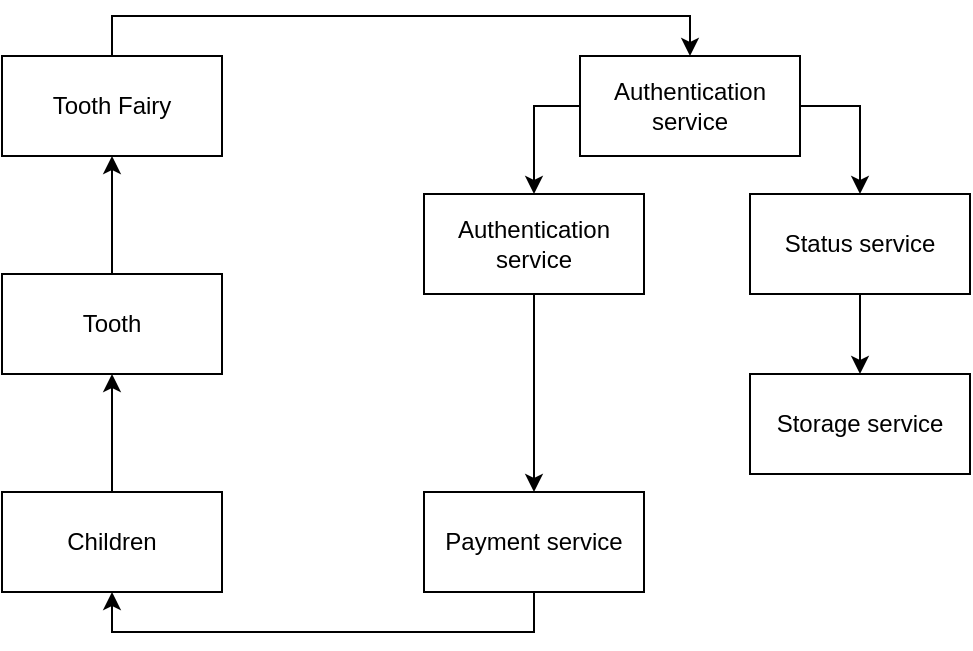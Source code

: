 <mxfile version="24.5.2" type="github">
  <diagram name="Page-1" id="7c7j97ExM4J1tIepNCJn">
    <mxGraphModel dx="1211" dy="433" grid="0" gridSize="10" guides="1" tooltips="1" connect="1" arrows="1" fold="1" page="0" pageScale="1" pageWidth="850" pageHeight="1100" math="0" shadow="0">
      <root>
        <mxCell id="0" />
        <mxCell id="1" parent="0" />
        <mxCell id="oGrtgn9L7tVtQ5_F4s7t-10" style="edgeStyle=orthogonalEdgeStyle;rounded=0;orthogonalLoop=1;jettySize=auto;html=1;exitX=0.5;exitY=0;exitDx=0;exitDy=0;entryX=0.5;entryY=0;entryDx=0;entryDy=0;" edge="1" parent="1" source="oGrtgn9L7tVtQ5_F4s7t-2" target="oGrtgn9L7tVtQ5_F4s7t-5">
          <mxGeometry relative="1" as="geometry" />
        </mxCell>
        <mxCell id="oGrtgn9L7tVtQ5_F4s7t-2" value="Tooth Fairy" style="html=1;whiteSpace=wrap;" vertex="1" parent="1">
          <mxGeometry x="-48" y="190" width="110" height="50" as="geometry" />
        </mxCell>
        <mxCell id="oGrtgn9L7tVtQ5_F4s7t-16" style="edgeStyle=orthogonalEdgeStyle;rounded=0;orthogonalLoop=1;jettySize=auto;html=1;exitX=0.5;exitY=0;exitDx=0;exitDy=0;entryX=0.5;entryY=1;entryDx=0;entryDy=0;" edge="1" parent="1" source="oGrtgn9L7tVtQ5_F4s7t-3" target="oGrtgn9L7tVtQ5_F4s7t-4">
          <mxGeometry relative="1" as="geometry" />
        </mxCell>
        <mxCell id="oGrtgn9L7tVtQ5_F4s7t-3" value="Children" style="html=1;whiteSpace=wrap;" vertex="1" parent="1">
          <mxGeometry x="-48" y="408" width="110" height="50" as="geometry" />
        </mxCell>
        <mxCell id="oGrtgn9L7tVtQ5_F4s7t-17" style="edgeStyle=orthogonalEdgeStyle;rounded=0;orthogonalLoop=1;jettySize=auto;html=1;exitX=0.5;exitY=0;exitDx=0;exitDy=0;entryX=0.5;entryY=1;entryDx=0;entryDy=0;" edge="1" parent="1" source="oGrtgn9L7tVtQ5_F4s7t-4" target="oGrtgn9L7tVtQ5_F4s7t-2">
          <mxGeometry relative="1" as="geometry" />
        </mxCell>
        <mxCell id="oGrtgn9L7tVtQ5_F4s7t-4" value="Tooth" style="html=1;whiteSpace=wrap;" vertex="1" parent="1">
          <mxGeometry x="-48" y="299" width="110" height="50" as="geometry" />
        </mxCell>
        <mxCell id="oGrtgn9L7tVtQ5_F4s7t-11" style="edgeStyle=orthogonalEdgeStyle;rounded=0;orthogonalLoop=1;jettySize=auto;html=1;exitX=0;exitY=0.5;exitDx=0;exitDy=0;entryX=0.5;entryY=0;entryDx=0;entryDy=0;" edge="1" parent="1" source="oGrtgn9L7tVtQ5_F4s7t-5" target="oGrtgn9L7tVtQ5_F4s7t-7">
          <mxGeometry relative="1" as="geometry" />
        </mxCell>
        <mxCell id="oGrtgn9L7tVtQ5_F4s7t-12" style="edgeStyle=orthogonalEdgeStyle;rounded=0;orthogonalLoop=1;jettySize=auto;html=1;exitX=1;exitY=0.5;exitDx=0;exitDy=0;entryX=0.5;entryY=0;entryDx=0;entryDy=0;" edge="1" parent="1" source="oGrtgn9L7tVtQ5_F4s7t-5" target="oGrtgn9L7tVtQ5_F4s7t-8">
          <mxGeometry relative="1" as="geometry" />
        </mxCell>
        <mxCell id="oGrtgn9L7tVtQ5_F4s7t-5" value="Authentication service" style="html=1;whiteSpace=wrap;" vertex="1" parent="1">
          <mxGeometry x="241" y="190" width="110" height="50" as="geometry" />
        </mxCell>
        <mxCell id="oGrtgn9L7tVtQ5_F4s7t-15" style="edgeStyle=orthogonalEdgeStyle;rounded=0;orthogonalLoop=1;jettySize=auto;html=1;exitX=0.5;exitY=1;exitDx=0;exitDy=0;entryX=0.5;entryY=1;entryDx=0;entryDy=0;" edge="1" parent="1" source="oGrtgn9L7tVtQ5_F4s7t-6" target="oGrtgn9L7tVtQ5_F4s7t-3">
          <mxGeometry relative="1" as="geometry" />
        </mxCell>
        <mxCell id="oGrtgn9L7tVtQ5_F4s7t-6" value="Payment service" style="html=1;whiteSpace=wrap;" vertex="1" parent="1">
          <mxGeometry x="163" y="408" width="110" height="50" as="geometry" />
        </mxCell>
        <mxCell id="oGrtgn9L7tVtQ5_F4s7t-14" style="edgeStyle=orthogonalEdgeStyle;rounded=0;orthogonalLoop=1;jettySize=auto;html=1;exitX=0.5;exitY=1;exitDx=0;exitDy=0;entryX=0.5;entryY=0;entryDx=0;entryDy=0;" edge="1" parent="1" source="oGrtgn9L7tVtQ5_F4s7t-7" target="oGrtgn9L7tVtQ5_F4s7t-6">
          <mxGeometry relative="1" as="geometry" />
        </mxCell>
        <mxCell id="oGrtgn9L7tVtQ5_F4s7t-7" value="Authentication service" style="html=1;whiteSpace=wrap;" vertex="1" parent="1">
          <mxGeometry x="163" y="259" width="110" height="50" as="geometry" />
        </mxCell>
        <mxCell id="oGrtgn9L7tVtQ5_F4s7t-13" style="edgeStyle=orthogonalEdgeStyle;rounded=0;orthogonalLoop=1;jettySize=auto;html=1;exitX=0.5;exitY=1;exitDx=0;exitDy=0;entryX=0.5;entryY=0;entryDx=0;entryDy=0;" edge="1" parent="1" source="oGrtgn9L7tVtQ5_F4s7t-8" target="oGrtgn9L7tVtQ5_F4s7t-9">
          <mxGeometry relative="1" as="geometry" />
        </mxCell>
        <mxCell id="oGrtgn9L7tVtQ5_F4s7t-8" value="Status service" style="html=1;whiteSpace=wrap;" vertex="1" parent="1">
          <mxGeometry x="326" y="259" width="110" height="50" as="geometry" />
        </mxCell>
        <mxCell id="oGrtgn9L7tVtQ5_F4s7t-9" value="Storage service" style="html=1;whiteSpace=wrap;" vertex="1" parent="1">
          <mxGeometry x="326" y="349" width="110" height="50" as="geometry" />
        </mxCell>
      </root>
    </mxGraphModel>
  </diagram>
</mxfile>
